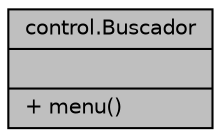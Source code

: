 digraph "control.Buscador"
{
 // LATEX_PDF_SIZE
  edge [fontname="Helvetica",fontsize="10",labelfontname="Helvetica",labelfontsize="10"];
  node [fontname="Helvetica",fontsize="10",shape=record];
  Node1 [label="{control.Buscador\n||+ menu()\l}",height=0.2,width=0.4,color="black", fillcolor="grey75", style="filled", fontcolor="black",tooltip=" "];
}
